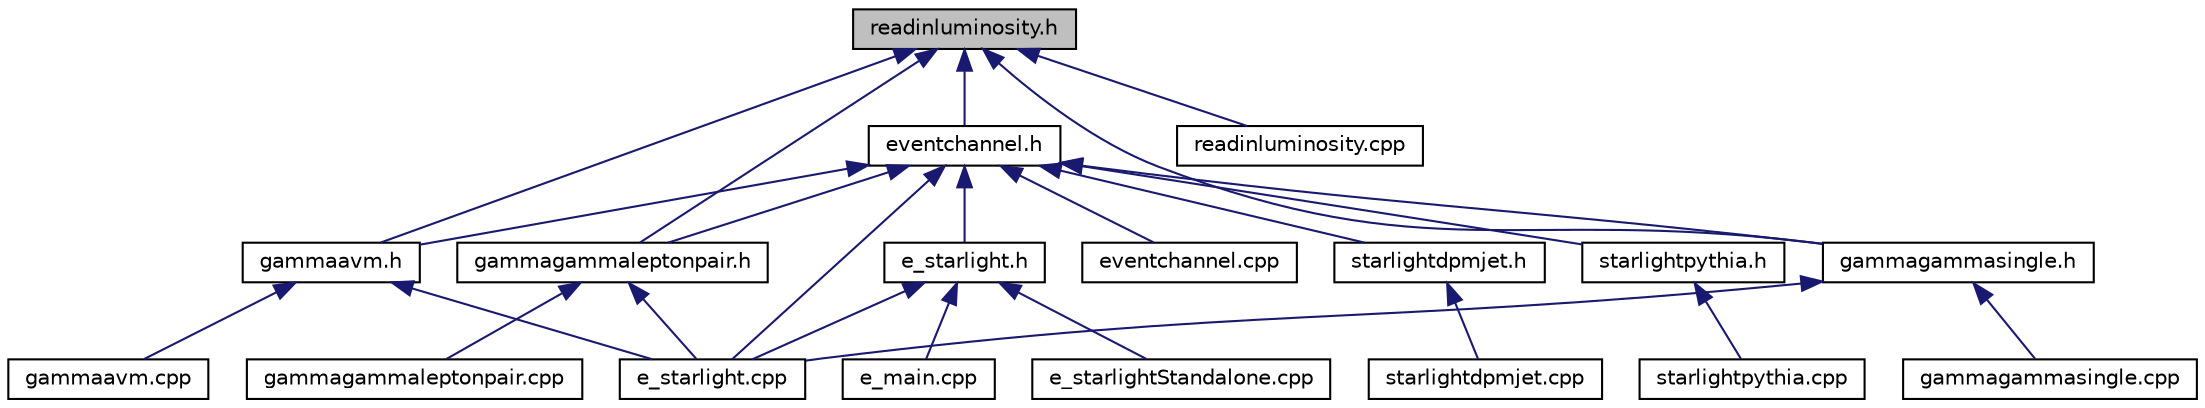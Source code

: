 digraph "readinluminosity.h"
{
 // LATEX_PDF_SIZE
  bgcolor="transparent";
  edge [fontname="Helvetica",fontsize="10",labelfontname="Helvetica",labelfontsize="10"];
  node [fontname="Helvetica",fontsize="10",shape=record];
  Node14 [label="readinluminosity.h",height=0.2,width=0.4,color="black", fillcolor="grey75", style="filled", fontcolor="black",tooltip=" "];
  Node14 -> Node15 [dir="back",color="midnightblue",fontsize="10",style="solid",fontname="Helvetica"];
  Node15 [label="eventchannel.h",height=0.2,width=0.4,color="black",URL="$eventchannel_8h.html",tooltip=" "];
  Node15 -> Node16 [dir="back",color="midnightblue",fontsize="10",style="solid",fontname="Helvetica"];
  Node16 [label="e_starlight.h",height=0.2,width=0.4,color="black",URL="$e__starlight_8h.html",tooltip=" "];
  Node16 -> Node17 [dir="back",color="midnightblue",fontsize="10",style="solid",fontname="Helvetica"];
  Node17 [label="e_main.cpp",height=0.2,width=0.4,color="black",URL="$e__main_8cpp.html",tooltip=" "];
  Node16 -> Node18 [dir="back",color="midnightblue",fontsize="10",style="solid",fontname="Helvetica"];
  Node18 [label="e_starlight.cpp",height=0.2,width=0.4,color="black",URL="$e__starlight_8cpp.html",tooltip=" "];
  Node16 -> Node19 [dir="back",color="midnightblue",fontsize="10",style="solid",fontname="Helvetica"];
  Node19 [label="e_starlightStandalone.cpp",height=0.2,width=0.4,color="black",URL="$e__starlightStandalone_8cpp.html",tooltip=" "];
  Node15 -> Node20 [dir="back",color="midnightblue",fontsize="10",style="solid",fontname="Helvetica"];
  Node20 [label="gammaavm.h",height=0.2,width=0.4,color="black",URL="$gammaavm_8h.html",tooltip=" "];
  Node20 -> Node18 [dir="back",color="midnightblue",fontsize="10",style="solid",fontname="Helvetica"];
  Node20 -> Node21 [dir="back",color="midnightblue",fontsize="10",style="solid",fontname="Helvetica"];
  Node21 [label="gammaavm.cpp",height=0.2,width=0.4,color="black",URL="$gammaavm_8cpp.html",tooltip=" "];
  Node15 -> Node22 [dir="back",color="midnightblue",fontsize="10",style="solid",fontname="Helvetica"];
  Node22 [label="gammagammaleptonpair.h",height=0.2,width=0.4,color="black",URL="$gammagammaleptonpair_8h.html",tooltip=" "];
  Node22 -> Node18 [dir="back",color="midnightblue",fontsize="10",style="solid",fontname="Helvetica"];
  Node22 -> Node23 [dir="back",color="midnightblue",fontsize="10",style="solid",fontname="Helvetica"];
  Node23 [label="gammagammaleptonpair.cpp",height=0.2,width=0.4,color="black",URL="$gammagammaleptonpair_8cpp.html",tooltip=" "];
  Node15 -> Node24 [dir="back",color="midnightblue",fontsize="10",style="solid",fontname="Helvetica"];
  Node24 [label="gammagammasingle.h",height=0.2,width=0.4,color="black",URL="$gammagammasingle_8h.html",tooltip=" "];
  Node24 -> Node18 [dir="back",color="midnightblue",fontsize="10",style="solid",fontname="Helvetica"];
  Node24 -> Node25 [dir="back",color="midnightblue",fontsize="10",style="solid",fontname="Helvetica"];
  Node25 [label="gammagammasingle.cpp",height=0.2,width=0.4,color="black",URL="$gammagammasingle_8cpp.html",tooltip=" "];
  Node15 -> Node26 [dir="back",color="midnightblue",fontsize="10",style="solid",fontname="Helvetica"];
  Node26 [label="starlightdpmjet.h",height=0.2,width=0.4,color="black",URL="$starlightdpmjet_8h.html",tooltip=" "];
  Node26 -> Node27 [dir="back",color="midnightblue",fontsize="10",style="solid",fontname="Helvetica"];
  Node27 [label="starlightdpmjet.cpp",height=0.2,width=0.4,color="black",URL="$starlightdpmjet_8cpp.html",tooltip=" "];
  Node15 -> Node28 [dir="back",color="midnightblue",fontsize="10",style="solid",fontname="Helvetica"];
  Node28 [label="starlightpythia.h",height=0.2,width=0.4,color="black",URL="$starlightpythia_8h.html",tooltip=" "];
  Node28 -> Node29 [dir="back",color="midnightblue",fontsize="10",style="solid",fontname="Helvetica"];
  Node29 [label="starlightpythia.cpp",height=0.2,width=0.4,color="black",URL="$starlightpythia_8cpp.html",tooltip=" "];
  Node15 -> Node18 [dir="back",color="midnightblue",fontsize="10",style="solid",fontname="Helvetica"];
  Node15 -> Node30 [dir="back",color="midnightblue",fontsize="10",style="solid",fontname="Helvetica"];
  Node30 [label="eventchannel.cpp",height=0.2,width=0.4,color="black",URL="$eventchannel_8cpp.html",tooltip=" "];
  Node14 -> Node20 [dir="back",color="midnightblue",fontsize="10",style="solid",fontname="Helvetica"];
  Node14 -> Node22 [dir="back",color="midnightblue",fontsize="10",style="solid",fontname="Helvetica"];
  Node14 -> Node24 [dir="back",color="midnightblue",fontsize="10",style="solid",fontname="Helvetica"];
  Node14 -> Node31 [dir="back",color="midnightblue",fontsize="10",style="solid",fontname="Helvetica"];
  Node31 [label="readinluminosity.cpp",height=0.2,width=0.4,color="black",URL="$readinluminosity_8cpp.html",tooltip=" "];
}
